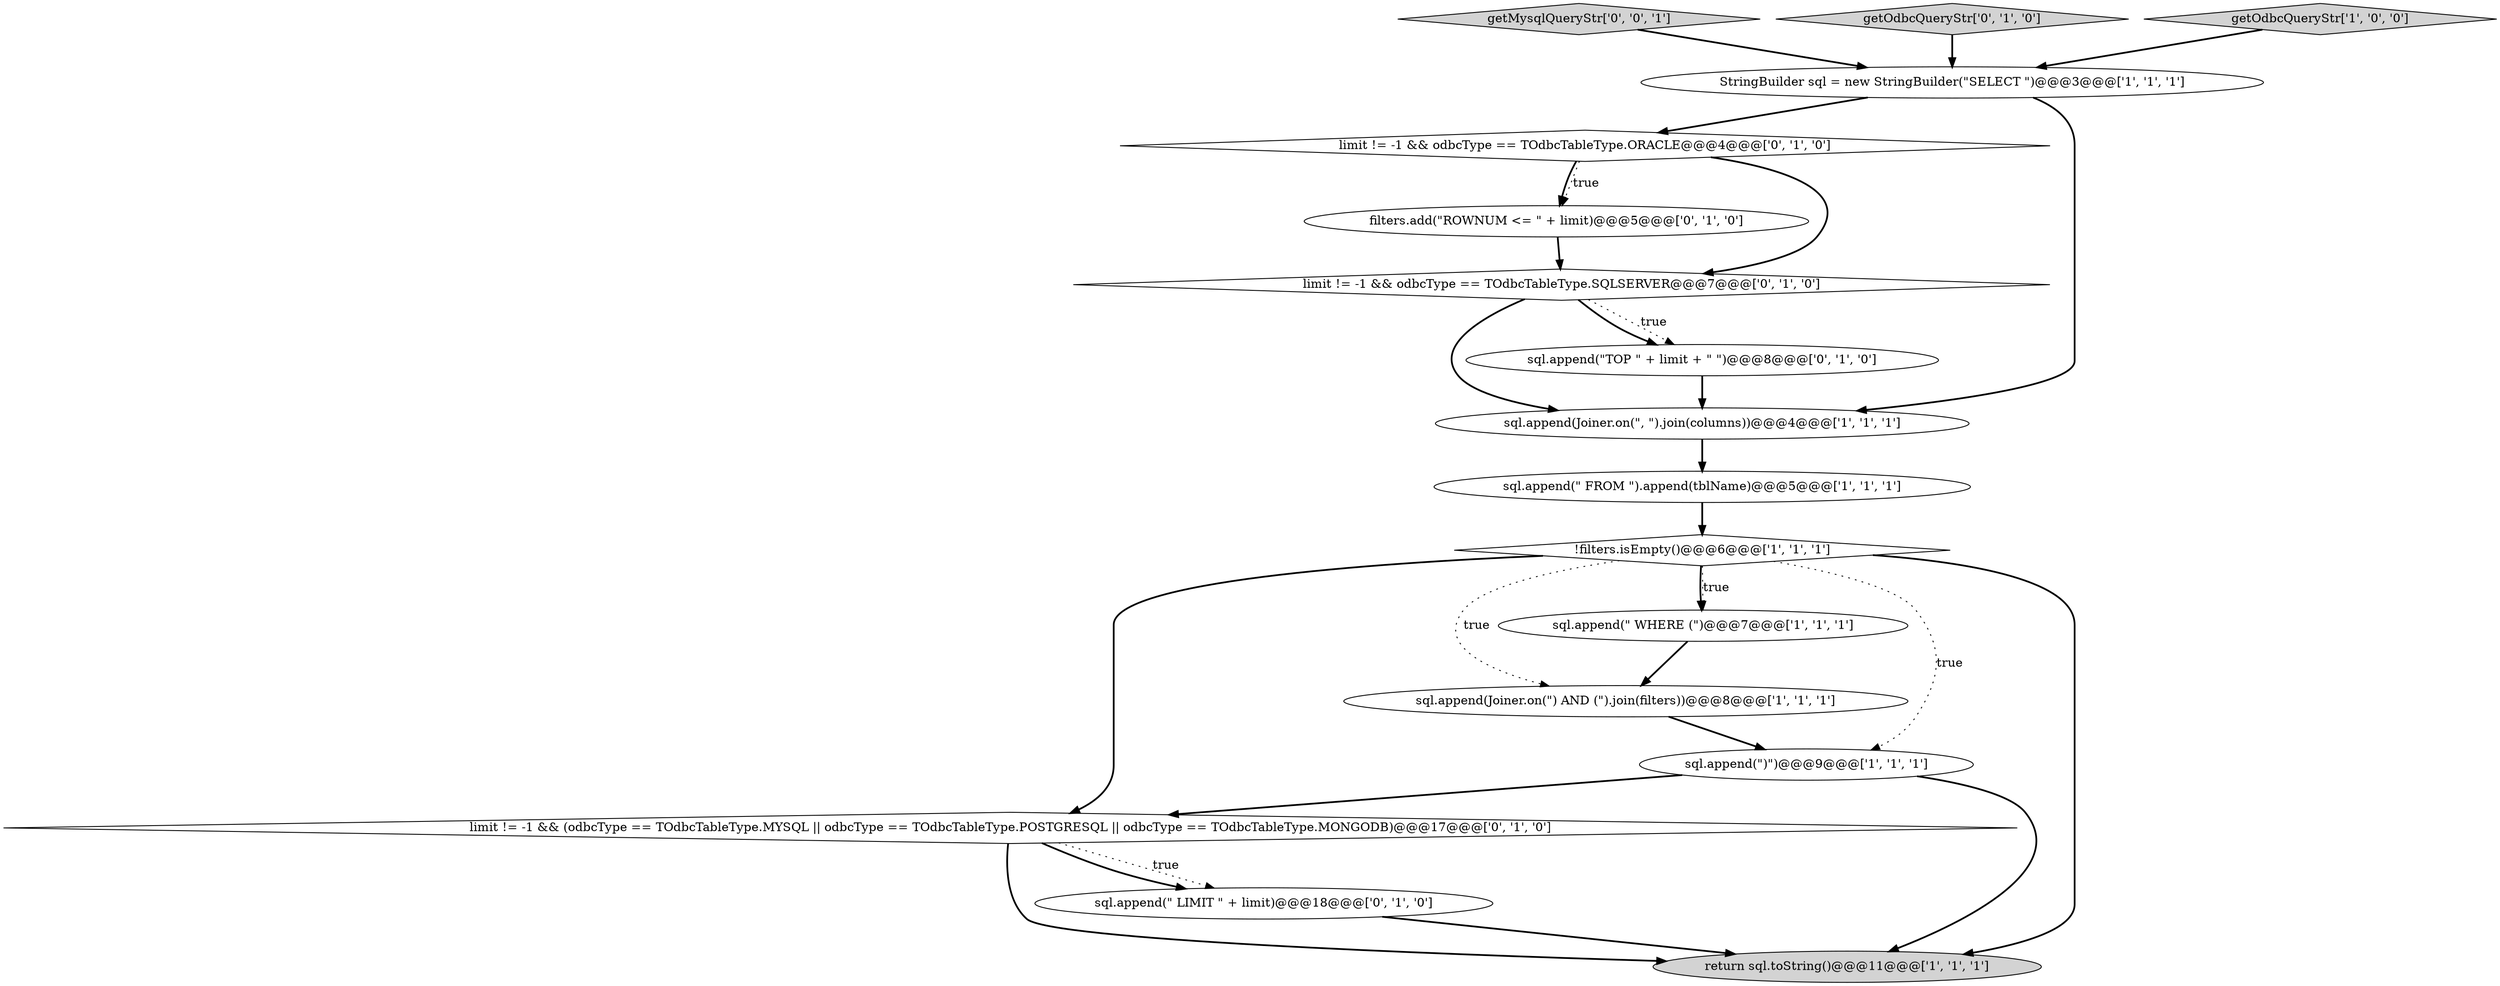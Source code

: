 digraph {
10 [style = filled, label = "sql.append(\" LIMIT \" + limit)@@@18@@@['0', '1', '0']", fillcolor = white, shape = ellipse image = "AAA1AAABBB2BBB"];
12 [style = filled, label = "filters.add(\"ROWNUM <= \" + limit)@@@5@@@['0', '1', '0']", fillcolor = white, shape = ellipse image = "AAA1AAABBB2BBB"];
15 [style = filled, label = "sql.append(\"TOP \" + limit + \" \")@@@8@@@['0', '1', '0']", fillcolor = white, shape = ellipse image = "AAA1AAABBB2BBB"];
16 [style = filled, label = "getMysqlQueryStr['0', '0', '1']", fillcolor = lightgray, shape = diamond image = "AAA0AAABBB3BBB"];
6 [style = filled, label = "StringBuilder sql = new StringBuilder(\"SELECT \")@@@3@@@['1', '1', '1']", fillcolor = white, shape = ellipse image = "AAA0AAABBB1BBB"];
14 [style = filled, label = "limit != -1 && odbcType == TOdbcTableType.SQLSERVER@@@7@@@['0', '1', '0']", fillcolor = white, shape = diamond image = "AAA1AAABBB2BBB"];
8 [style = filled, label = "sql.append(\" FROM \").append(tblName)@@@5@@@['1', '1', '1']", fillcolor = white, shape = ellipse image = "AAA0AAABBB1BBB"];
13 [style = filled, label = "limit != -1 && odbcType == TOdbcTableType.ORACLE@@@4@@@['0', '1', '0']", fillcolor = white, shape = diamond image = "AAA1AAABBB2BBB"];
9 [style = filled, label = "limit != -1 && (odbcType == TOdbcTableType.MYSQL || odbcType == TOdbcTableType.POSTGRESQL || odbcType == TOdbcTableType.MONGODB)@@@17@@@['0', '1', '0']", fillcolor = white, shape = diamond image = "AAA1AAABBB2BBB"];
11 [style = filled, label = "getOdbcQueryStr['0', '1', '0']", fillcolor = lightgray, shape = diamond image = "AAA0AAABBB2BBB"];
5 [style = filled, label = "sql.append(\")\")@@@9@@@['1', '1', '1']", fillcolor = white, shape = ellipse image = "AAA0AAABBB1BBB"];
7 [style = filled, label = "!filters.isEmpty()@@@6@@@['1', '1', '1']", fillcolor = white, shape = diamond image = "AAA0AAABBB1BBB"];
1 [style = filled, label = "return sql.toString()@@@11@@@['1', '1', '1']", fillcolor = lightgray, shape = ellipse image = "AAA0AAABBB1BBB"];
2 [style = filled, label = "getOdbcQueryStr['1', '0', '0']", fillcolor = lightgray, shape = diamond image = "AAA0AAABBB1BBB"];
0 [style = filled, label = "sql.append(Joiner.on(\", \").join(columns))@@@4@@@['1', '1', '1']", fillcolor = white, shape = ellipse image = "AAA0AAABBB1BBB"];
3 [style = filled, label = "sql.append(\" WHERE (\")@@@7@@@['1', '1', '1']", fillcolor = white, shape = ellipse image = "AAA0AAABBB1BBB"];
4 [style = filled, label = "sql.append(Joiner.on(\") AND (\").join(filters))@@@8@@@['1', '1', '1']", fillcolor = white, shape = ellipse image = "AAA0AAABBB1BBB"];
7->4 [style = dotted, label="true"];
7->9 [style = bold, label=""];
12->14 [style = bold, label=""];
5->1 [style = bold, label=""];
6->0 [style = bold, label=""];
4->5 [style = bold, label=""];
6->13 [style = bold, label=""];
14->0 [style = bold, label=""];
0->8 [style = bold, label=""];
5->9 [style = bold, label=""];
11->6 [style = bold, label=""];
9->10 [style = dotted, label="true"];
7->5 [style = dotted, label="true"];
7->3 [style = bold, label=""];
10->1 [style = bold, label=""];
13->12 [style = bold, label=""];
15->0 [style = bold, label=""];
14->15 [style = dotted, label="true"];
16->6 [style = bold, label=""];
2->6 [style = bold, label=""];
8->7 [style = bold, label=""];
7->1 [style = bold, label=""];
13->14 [style = bold, label=""];
13->12 [style = dotted, label="true"];
14->15 [style = bold, label=""];
9->1 [style = bold, label=""];
3->4 [style = bold, label=""];
7->3 [style = dotted, label="true"];
9->10 [style = bold, label=""];
}
